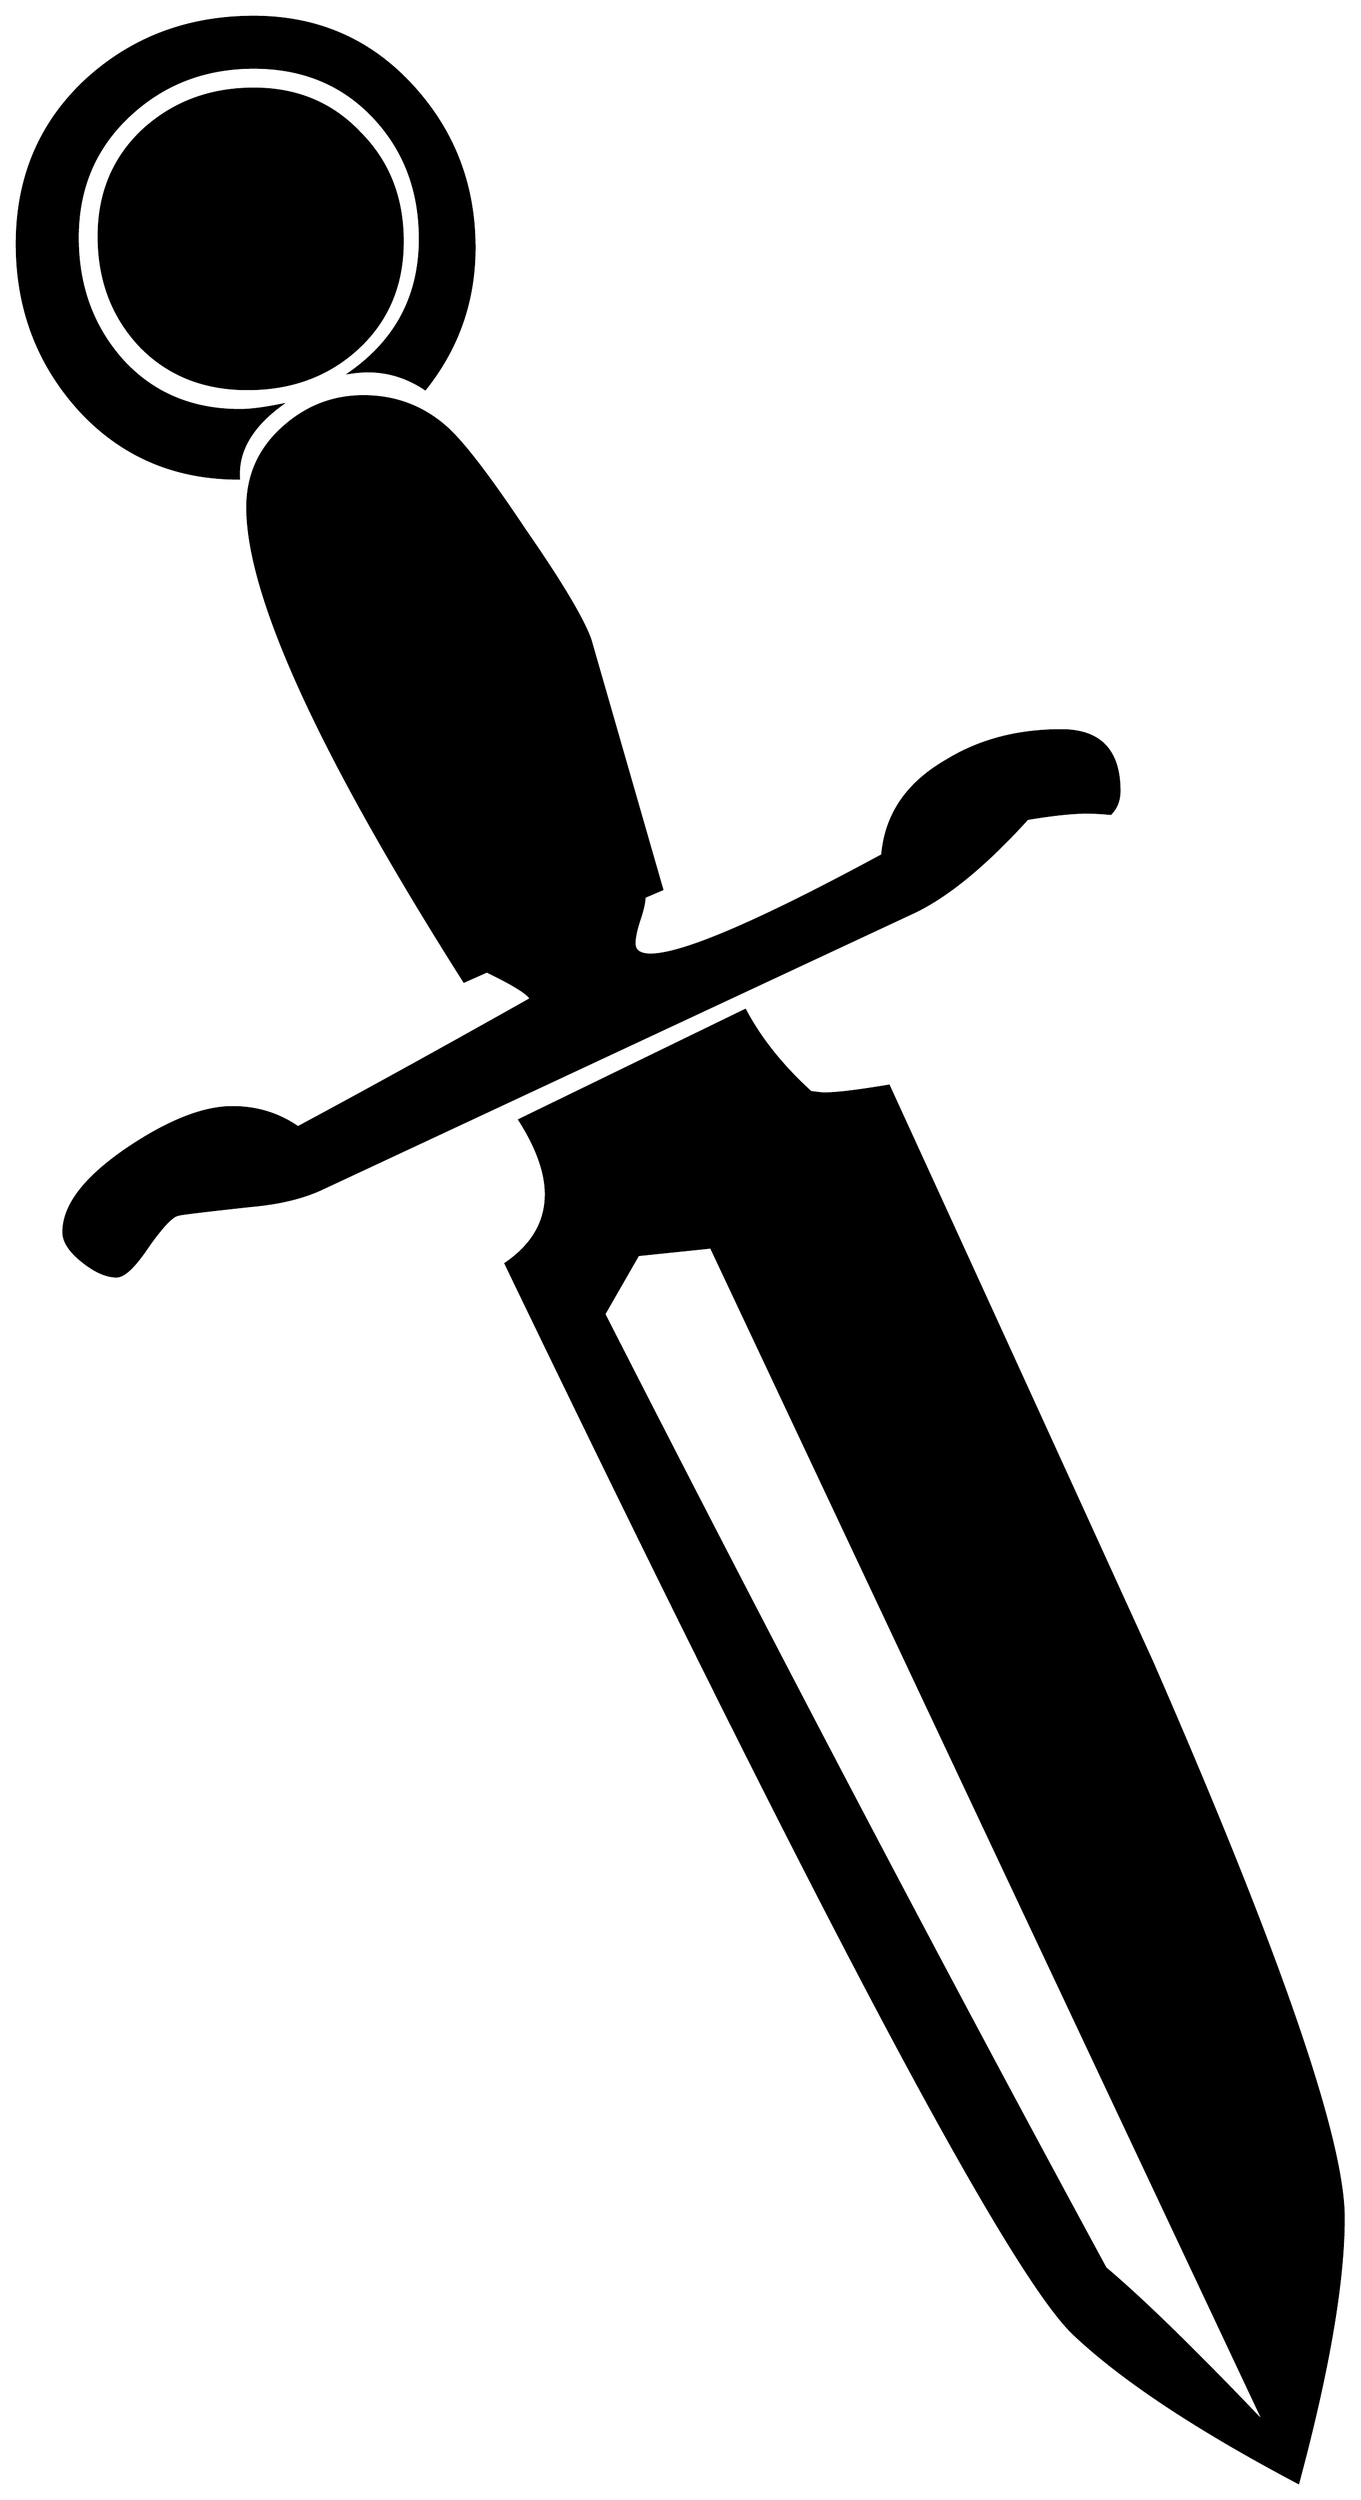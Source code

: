 


\begin{tikzpicture}[y=0.80pt, x=0.80pt, yscale=-1.0, xscale=1.0, inner sep=0pt, outer sep=0pt]
\begin{scope}[shift={(100.0,1709.0)},nonzero rule]
  \path[draw=.,fill=.,line width=1.600pt] (804.0,-1385.0) ..
    controls (804.0,-1350.333) and (792.0,-1322.0) ..
    (768.0,-1300.0) .. controls (744.667,-1278.667) and
    (715.667,-1268.0) .. (681.0,-1268.0) .. controls
    (646.333,-1268.0) and (618.0,-1279.333) .. (596.0,-1302.0) ..
    controls (574.0,-1325.333) and (563.0,-1354.333) ..
    (563.0,-1389.0) .. controls (563.0,-1423.0) and
    (574.667,-1451.0) .. (598.0,-1473.0) .. controls
    (622.0,-1495.0) and (651.333,-1506.0) .. (686.0,-1506.0) ..
    controls (720.0,-1506.0) and (748.0,-1494.333) ..
    (770.0,-1471.0) .. controls (792.667,-1448.333) and
    (804.0,-1419.667) .. (804.0,-1385.0) -- cycle(861.0,-1380.0)
    .. controls (861.0,-1338.0) and (848.0,-1300.667) ..
    (822.0,-1268.0) .. controls (804.0,-1280.0) and
    (784.333,-1284.333) .. (763.0,-1281.0) .. controls
    (799.667,-1307.0) and (818.0,-1342.333) .. (818.0,-1387.0) ..
    controls (818.0,-1425.667) and (805.667,-1458.0) ..
    (781.0,-1484.0) .. controls (756.333,-1510.0) and
    (724.667,-1523.0) .. (686.0,-1523.0) .. controls
    (646.667,-1523.0) and (613.333,-1510.0) .. (586.0,-1484.0) ..
    controls (559.333,-1458.667) and (546.0,-1426.667) ..
    (546.0,-1388.0) .. controls (546.0,-1349.333) and
    (558.0,-1316.667) .. (582.0,-1290.0) .. controls
    (606.0,-1264.0) and (637.0,-1251.0) .. (675.0,-1251.0) ..
    controls (683.0,-1251.0) and (693.667,-1252.333) ..
    (707.0,-1255.0) .. controls (683.667,-1237.667) and
    (672.667,-1218.333) .. (674.0,-1197.0) .. controls
    (623.333,-1197.0) and (581.333,-1215.0) .. (548.0,-1251.0) ..
    controls (514.667,-1287.667) and (498.0,-1331.667) ..
    (498.0,-1383.0) .. controls (498.0,-1435.0) and
    (516.0,-1478.0) .. (552.0,-1512.0) .. controls
    (588.667,-1546.0) and (633.333,-1563.0) .. (686.0,-1563.0) ..
    controls (736.0,-1563.0) and (777.667,-1545.0) ..
    (811.0,-1509.0) .. controls (844.333,-1473.0) and
    (861.0,-1430.0) .. (861.0,-1380.0) -- cycle(1373.0,-949.0)
    .. controls (1373.0,-941.667) and (1370.667,-935.667) ..
    (1366.0,-931.0) .. controls (1359.333,-931.667) and
    (1353.0,-932.0) .. (1347.0,-932.0) .. controls
    (1335.667,-932.0) and (1320.0,-930.333) .. (1300.0,-927.0) ..
    controls (1266.667,-890.333) and (1236.667,-865.667) ..
    (1210.0,-853.0) -- (741.0,-634.0) .. controls (725.667,-626.667)
    and (706.667,-622.0) .. (684.0,-620.0) .. controls
    (647.333,-616.0) and (628.0,-613.667) .. (626.0,-613.0) ..
    controls (621.333,-612.333) and (613.333,-604.0) .. (602.0,-588.0)
    .. controls (591.333,-572.0) and (583.0,-564.0) ..
    (577.0,-564.0) .. controls (569.0,-564.0) and (560.0,-568.0)
    .. (550.0,-576.0) .. controls (540.0,-584.0) and
    (535.0,-591.667) .. (535.0,-599.0) .. controls (535.0,-620.333)
    and (552.333,-642.667) .. (587.0,-666.0) .. controls
    (619.0,-687.333) and (646.333,-698.0) .. (669.0,-698.0) ..
    controls (688.333,-698.0) and (705.667,-692.667) .. (721.0,-682.0)
    .. controls (775.667,-711.333) and (837.333,-745.333) ..
    (906.0,-784.0) .. controls (904.667,-788.0) and (893.0,-795.333)
    .. (871.0,-806.0) -- (853.0,-798.0) .. controls
    (738.333,-978.667) and (681.0,-1104.0) .. (681.0,-1174.0) ..
    controls (681.0,-1198.667) and (690.0,-1219.333) ..
    (708.0,-1236.0) .. controls (726.667,-1253.333) and
    (748.333,-1262.0) .. (773.0,-1262.0) .. controls
    (798.333,-1262.0) and (820.333,-1253.667) .. (839.0,-1237.0) ..
    controls (852.333,-1225.0) and (873.0,-1198.0) ..
    (901.0,-1156.0) .. controls (929.667,-1114.667) and
    (947.0,-1085.667) .. (953.0,-1069.0) .. controls
    (965.667,-1025.0) and (984.667,-959.0) .. (1010.0,-871.0) --
    (996.0,-865.0) .. controls (996.0,-861.0) and (994.667,-855.0)
    .. (992.0,-847.0) .. controls (989.333,-839.0) and
    (988.0,-832.667) .. (988.0,-828.0) .. controls (988.0,-822.0)
    and (992.333,-819.0) .. (1001.0,-819.0) .. controls
    (1026.333,-819.0) and (1087.667,-845.333) .. (1185.0,-898.0) ..
    controls (1187.667,-930.0) and (1204.667,-955.0) ..
    (1236.0,-973.0) .. controls (1262.0,-989.0) and
    (1292.333,-997.0) .. (1327.0,-997.0) .. controls
    (1357.667,-997.0) and (1373.0,-981.0) .. (1373.0,-949.0) --
    cycle(1551.0,183.0) .. controls (1551.0,233.667) and
    (1539.0,303.667) .. (1515.0,393.0) .. controls (1434.333,350.333)
    and (1375.0,311.0) .. (1337.0,275.0) .. controls
    (1285.667,226.333) and (1135.333,-56.667) .. (886.0,-574.0) ..
    controls (907.333,-588.667) and (918.0,-607.0) .. (918.0,-629.0)
    .. controls (918.0,-646.333) and (911.0,-666.0) ..
    (897.0,-688.0) -- (1076.0,-775.0) .. controls
    (1088.0,-752.333) and (1105.333,-730.667) .. (1128.0,-710.0) --
    (1136.0,-709.0) .. controls (1144.0,-708.333) and
    (1162.0,-710.333) .. (1190.0,-715.0) .. controls
    (1260.0,-562.333) and (1329.667,-410.0) .. (1399.0,-258.0) ..
    controls (1500.333,-26.0) and (1551.0,121.0) .. (1551.0,183.0)
    -- cycle(1489.0,347.0) -- (1049.0,-587.0) -- (991.0,-581.0)
    -- (964.0,-534.0) .. controls (1098.0,-271.333) and
    (1230.667,-19.0) .. (1362.0,223.0) .. controls (1392.0,248.333)
    and (1434.333,289.667) .. (1489.0,347.0) -- cycle;
\end{scope}

\end{tikzpicture}

